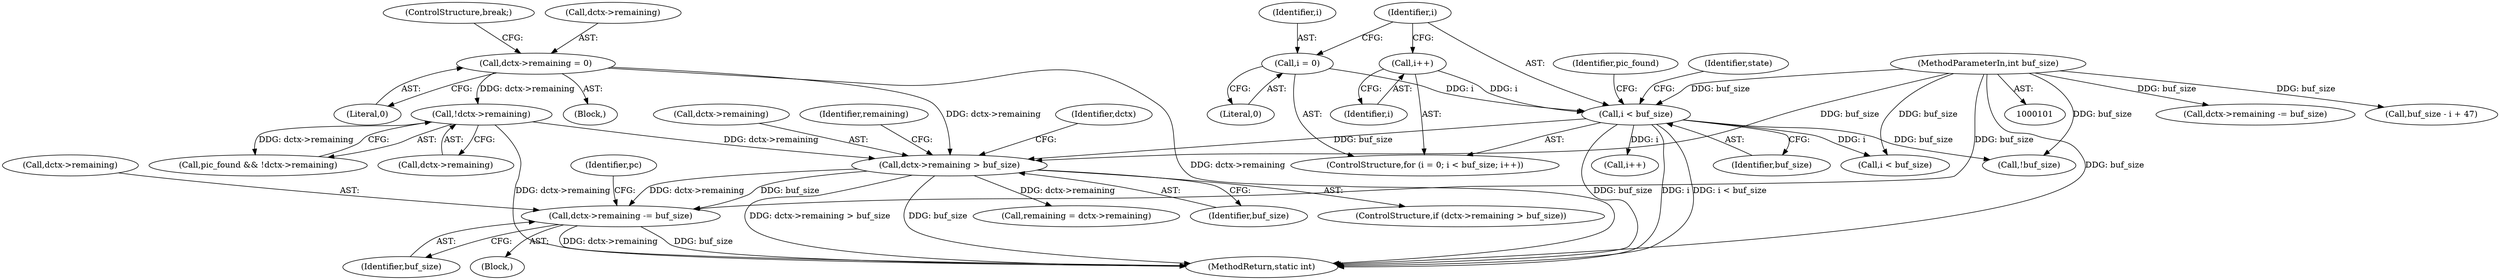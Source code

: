 digraph "0_FFmpeg_0a709e2a10b8288a0cc383547924ecfe285cef89@API" {
"1000344" [label="(Call,dctx->remaining -= buf_size)"];
"1000338" [label="(Call,dctx->remaining > buf_size)"];
"1000163" [label="(Call,dctx->remaining = 0)"];
"1000172" [label="(Call,!dctx->remaining)"];
"1000137" [label="(Call,i < buf_size)"];
"1000140" [label="(Call,i++)"];
"1000134" [label="(Call,i = 0)"];
"1000104" [label="(MethodParameterIn,int buf_size)"];
"1000173" [label="(Call,dctx->remaining)"];
"1000352" [label="(Call,remaining = dctx->remaining)"];
"1000141" [label="(Identifier,i)"];
"1000139" [label="(Identifier,buf_size)"];
"1000163" [label="(Call,dctx->remaining = 0)"];
"1000344" [label="(Call,dctx->remaining -= buf_size)"];
"1000345" [label="(Call,dctx->remaining)"];
"1000348" [label="(Identifier,buf_size)"];
"1000168" [label="(ControlStructure,break;)"];
"1000170" [label="(Call,pic_found && !dctx->remaining)"];
"1000136" [label="(Literal,0)"];
"1000137" [label="(Call,i < buf_size)"];
"1000346" [label="(Identifier,dctx)"];
"1000339" [label="(Call,dctx->remaining)"];
"1000342" [label="(Identifier,buf_size)"];
"1000133" [label="(ControlStructure,for (i = 0; i < buf_size; i++))"];
"1000153" [label="(Call,i++)"];
"1000152" [label="(Block,)"];
"1000337" [label="(ControlStructure,if (dctx->remaining > buf_size))"];
"1000328" [label="(Call,dctx->remaining -= buf_size)"];
"1000104" [label="(MethodParameterIn,int buf_size)"];
"1000338" [label="(Call,dctx->remaining > buf_size)"];
"1000343" [label="(Block,)"];
"1000171" [label="(Identifier,pic_found)"];
"1000172" [label="(Call,!dctx->remaining)"];
"1000288" [label="(Call,buf_size - i + 47)"];
"1000382" [label="(Identifier,pc)"];
"1000144" [label="(Identifier,state)"];
"1000134" [label="(Call,i = 0)"];
"1000353" [label="(Identifier,remaining)"];
"1000135" [label="(Identifier,i)"];
"1000392" [label="(MethodReturn,static int)"];
"1000167" [label="(Literal,0)"];
"1000164" [label="(Call,dctx->remaining)"];
"1000183" [label="(Call,i < buf_size)"];
"1000140" [label="(Call,i++)"];
"1000178" [label="(Call,!buf_size)"];
"1000138" [label="(Identifier,i)"];
"1000344" -> "1000343"  [label="AST: "];
"1000344" -> "1000348"  [label="CFG: "];
"1000345" -> "1000344"  [label="AST: "];
"1000348" -> "1000344"  [label="AST: "];
"1000382" -> "1000344"  [label="CFG: "];
"1000344" -> "1000392"  [label="DDG: buf_size"];
"1000344" -> "1000392"  [label="DDG: dctx->remaining"];
"1000338" -> "1000344"  [label="DDG: buf_size"];
"1000338" -> "1000344"  [label="DDG: dctx->remaining"];
"1000104" -> "1000344"  [label="DDG: buf_size"];
"1000338" -> "1000337"  [label="AST: "];
"1000338" -> "1000342"  [label="CFG: "];
"1000339" -> "1000338"  [label="AST: "];
"1000342" -> "1000338"  [label="AST: "];
"1000346" -> "1000338"  [label="CFG: "];
"1000353" -> "1000338"  [label="CFG: "];
"1000338" -> "1000392"  [label="DDG: dctx->remaining > buf_size"];
"1000338" -> "1000392"  [label="DDG: buf_size"];
"1000163" -> "1000338"  [label="DDG: dctx->remaining"];
"1000172" -> "1000338"  [label="DDG: dctx->remaining"];
"1000137" -> "1000338"  [label="DDG: buf_size"];
"1000104" -> "1000338"  [label="DDG: buf_size"];
"1000338" -> "1000352"  [label="DDG: dctx->remaining"];
"1000163" -> "1000152"  [label="AST: "];
"1000163" -> "1000167"  [label="CFG: "];
"1000164" -> "1000163"  [label="AST: "];
"1000167" -> "1000163"  [label="AST: "];
"1000168" -> "1000163"  [label="CFG: "];
"1000163" -> "1000392"  [label="DDG: dctx->remaining"];
"1000163" -> "1000172"  [label="DDG: dctx->remaining"];
"1000172" -> "1000170"  [label="AST: "];
"1000172" -> "1000173"  [label="CFG: "];
"1000173" -> "1000172"  [label="AST: "];
"1000170" -> "1000172"  [label="CFG: "];
"1000172" -> "1000392"  [label="DDG: dctx->remaining"];
"1000172" -> "1000170"  [label="DDG: dctx->remaining"];
"1000137" -> "1000133"  [label="AST: "];
"1000137" -> "1000139"  [label="CFG: "];
"1000138" -> "1000137"  [label="AST: "];
"1000139" -> "1000137"  [label="AST: "];
"1000144" -> "1000137"  [label="CFG: "];
"1000171" -> "1000137"  [label="CFG: "];
"1000137" -> "1000392"  [label="DDG: buf_size"];
"1000137" -> "1000392"  [label="DDG: i"];
"1000137" -> "1000392"  [label="DDG: i < buf_size"];
"1000140" -> "1000137"  [label="DDG: i"];
"1000134" -> "1000137"  [label="DDG: i"];
"1000104" -> "1000137"  [label="DDG: buf_size"];
"1000137" -> "1000153"  [label="DDG: i"];
"1000137" -> "1000178"  [label="DDG: buf_size"];
"1000137" -> "1000183"  [label="DDG: i"];
"1000140" -> "1000133"  [label="AST: "];
"1000140" -> "1000141"  [label="CFG: "];
"1000141" -> "1000140"  [label="AST: "];
"1000138" -> "1000140"  [label="CFG: "];
"1000134" -> "1000133"  [label="AST: "];
"1000134" -> "1000136"  [label="CFG: "];
"1000135" -> "1000134"  [label="AST: "];
"1000136" -> "1000134"  [label="AST: "];
"1000138" -> "1000134"  [label="CFG: "];
"1000104" -> "1000101"  [label="AST: "];
"1000104" -> "1000392"  [label="DDG: buf_size"];
"1000104" -> "1000178"  [label="DDG: buf_size"];
"1000104" -> "1000183"  [label="DDG: buf_size"];
"1000104" -> "1000288"  [label="DDG: buf_size"];
"1000104" -> "1000328"  [label="DDG: buf_size"];
}
